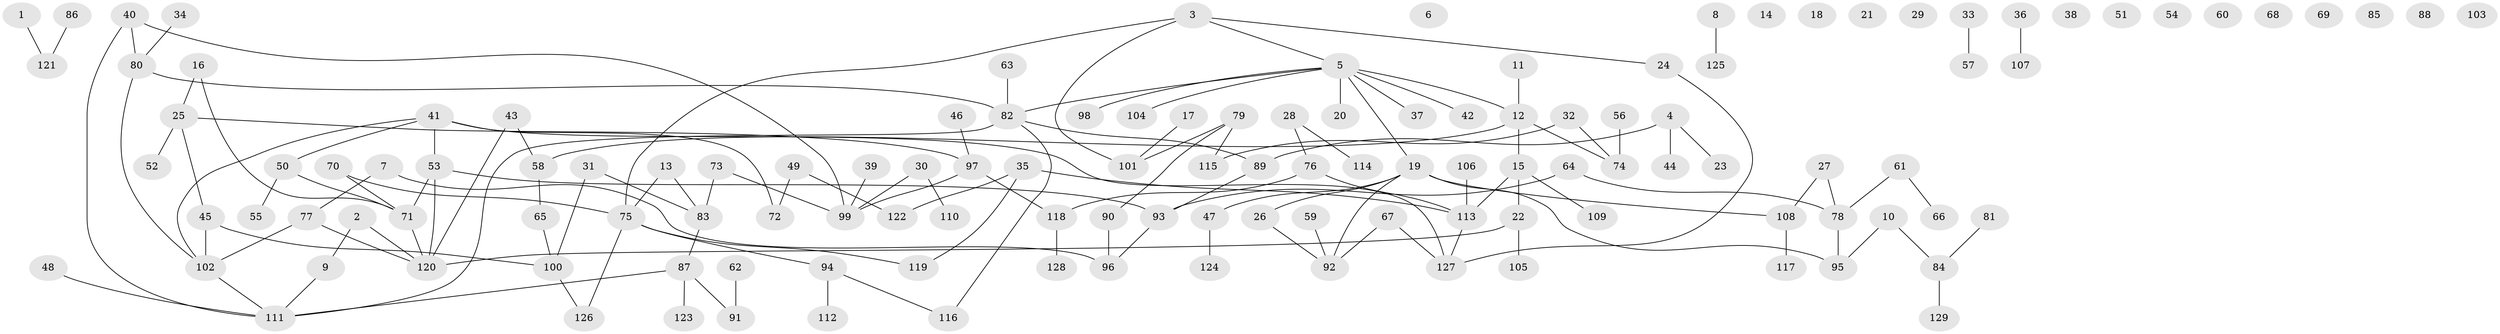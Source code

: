 // Generated by graph-tools (version 1.1) at 2025/33/03/09/25 02:33:55]
// undirected, 129 vertices, 140 edges
graph export_dot {
graph [start="1"]
  node [color=gray90,style=filled];
  1;
  2;
  3;
  4;
  5;
  6;
  7;
  8;
  9;
  10;
  11;
  12;
  13;
  14;
  15;
  16;
  17;
  18;
  19;
  20;
  21;
  22;
  23;
  24;
  25;
  26;
  27;
  28;
  29;
  30;
  31;
  32;
  33;
  34;
  35;
  36;
  37;
  38;
  39;
  40;
  41;
  42;
  43;
  44;
  45;
  46;
  47;
  48;
  49;
  50;
  51;
  52;
  53;
  54;
  55;
  56;
  57;
  58;
  59;
  60;
  61;
  62;
  63;
  64;
  65;
  66;
  67;
  68;
  69;
  70;
  71;
  72;
  73;
  74;
  75;
  76;
  77;
  78;
  79;
  80;
  81;
  82;
  83;
  84;
  85;
  86;
  87;
  88;
  89;
  90;
  91;
  92;
  93;
  94;
  95;
  96;
  97;
  98;
  99;
  100;
  101;
  102;
  103;
  104;
  105;
  106;
  107;
  108;
  109;
  110;
  111;
  112;
  113;
  114;
  115;
  116;
  117;
  118;
  119;
  120;
  121;
  122;
  123;
  124;
  125;
  126;
  127;
  128;
  129;
  1 -- 121;
  2 -- 9;
  2 -- 120;
  3 -- 5;
  3 -- 24;
  3 -- 75;
  3 -- 101;
  4 -- 23;
  4 -- 44;
  4 -- 89;
  5 -- 12;
  5 -- 19;
  5 -- 20;
  5 -- 37;
  5 -- 42;
  5 -- 82;
  5 -- 98;
  5 -- 104;
  7 -- 77;
  7 -- 96;
  8 -- 125;
  9 -- 111;
  10 -- 84;
  10 -- 95;
  11 -- 12;
  12 -- 15;
  12 -- 58;
  12 -- 74;
  13 -- 75;
  13 -- 83;
  15 -- 22;
  15 -- 109;
  15 -- 113;
  16 -- 25;
  16 -- 71;
  17 -- 101;
  19 -- 26;
  19 -- 47;
  19 -- 92;
  19 -- 95;
  19 -- 108;
  22 -- 105;
  22 -- 120;
  24 -- 127;
  25 -- 45;
  25 -- 52;
  25 -- 97;
  26 -- 92;
  27 -- 78;
  27 -- 108;
  28 -- 76;
  28 -- 114;
  30 -- 99;
  30 -- 110;
  31 -- 83;
  31 -- 100;
  32 -- 74;
  32 -- 115;
  33 -- 57;
  34 -- 80;
  35 -- 113;
  35 -- 119;
  35 -- 122;
  36 -- 107;
  39 -- 99;
  40 -- 80;
  40 -- 99;
  40 -- 111;
  41 -- 50;
  41 -- 53;
  41 -- 72;
  41 -- 102;
  41 -- 127;
  43 -- 58;
  43 -- 120;
  45 -- 100;
  45 -- 102;
  46 -- 97;
  47 -- 124;
  48 -- 111;
  49 -- 72;
  49 -- 122;
  50 -- 55;
  50 -- 71;
  53 -- 71;
  53 -- 93;
  53 -- 120;
  56 -- 74;
  58 -- 65;
  59 -- 92;
  61 -- 66;
  61 -- 78;
  62 -- 91;
  63 -- 82;
  64 -- 78;
  64 -- 93;
  65 -- 100;
  67 -- 92;
  67 -- 127;
  70 -- 71;
  70 -- 75;
  71 -- 120;
  73 -- 83;
  73 -- 99;
  75 -- 94;
  75 -- 119;
  75 -- 126;
  76 -- 113;
  76 -- 118;
  77 -- 102;
  77 -- 120;
  78 -- 95;
  79 -- 90;
  79 -- 101;
  79 -- 115;
  80 -- 82;
  80 -- 102;
  81 -- 84;
  82 -- 89;
  82 -- 111;
  82 -- 116;
  83 -- 87;
  84 -- 129;
  86 -- 121;
  87 -- 91;
  87 -- 111;
  87 -- 123;
  89 -- 93;
  90 -- 96;
  93 -- 96;
  94 -- 112;
  94 -- 116;
  97 -- 99;
  97 -- 118;
  100 -- 126;
  102 -- 111;
  106 -- 113;
  108 -- 117;
  113 -- 127;
  118 -- 128;
}
